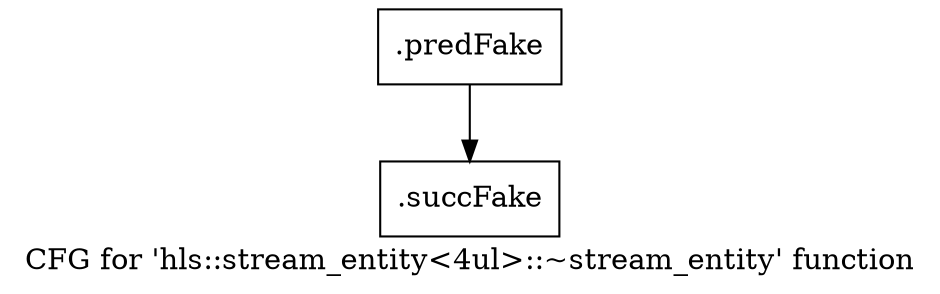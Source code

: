 digraph "CFG for 'hls::stream_entity\<4ul\>::~stream_entity' function" {
	label="CFG for 'hls::stream_entity\<4ul\>::~stream_entity' function";

	Node0x5fe5810 [shape=record,filename="",linenumber="",label="{.predFake}"];
	Node0x5fe5810 -> Node0x63201a0[ callList="" memoryops="" filename="/mnt/xilinx/Vitis_HLS/2021.2/include/hls_stream_thread_unsafe.h" execusionnum="0"];
	Node0x63201a0 [shape=record,filename="/mnt/xilinx/Vitis_HLS/2021.2/include/hls_stream_thread_unsafe.h",linenumber="111",label="{.succFake}"];
}
